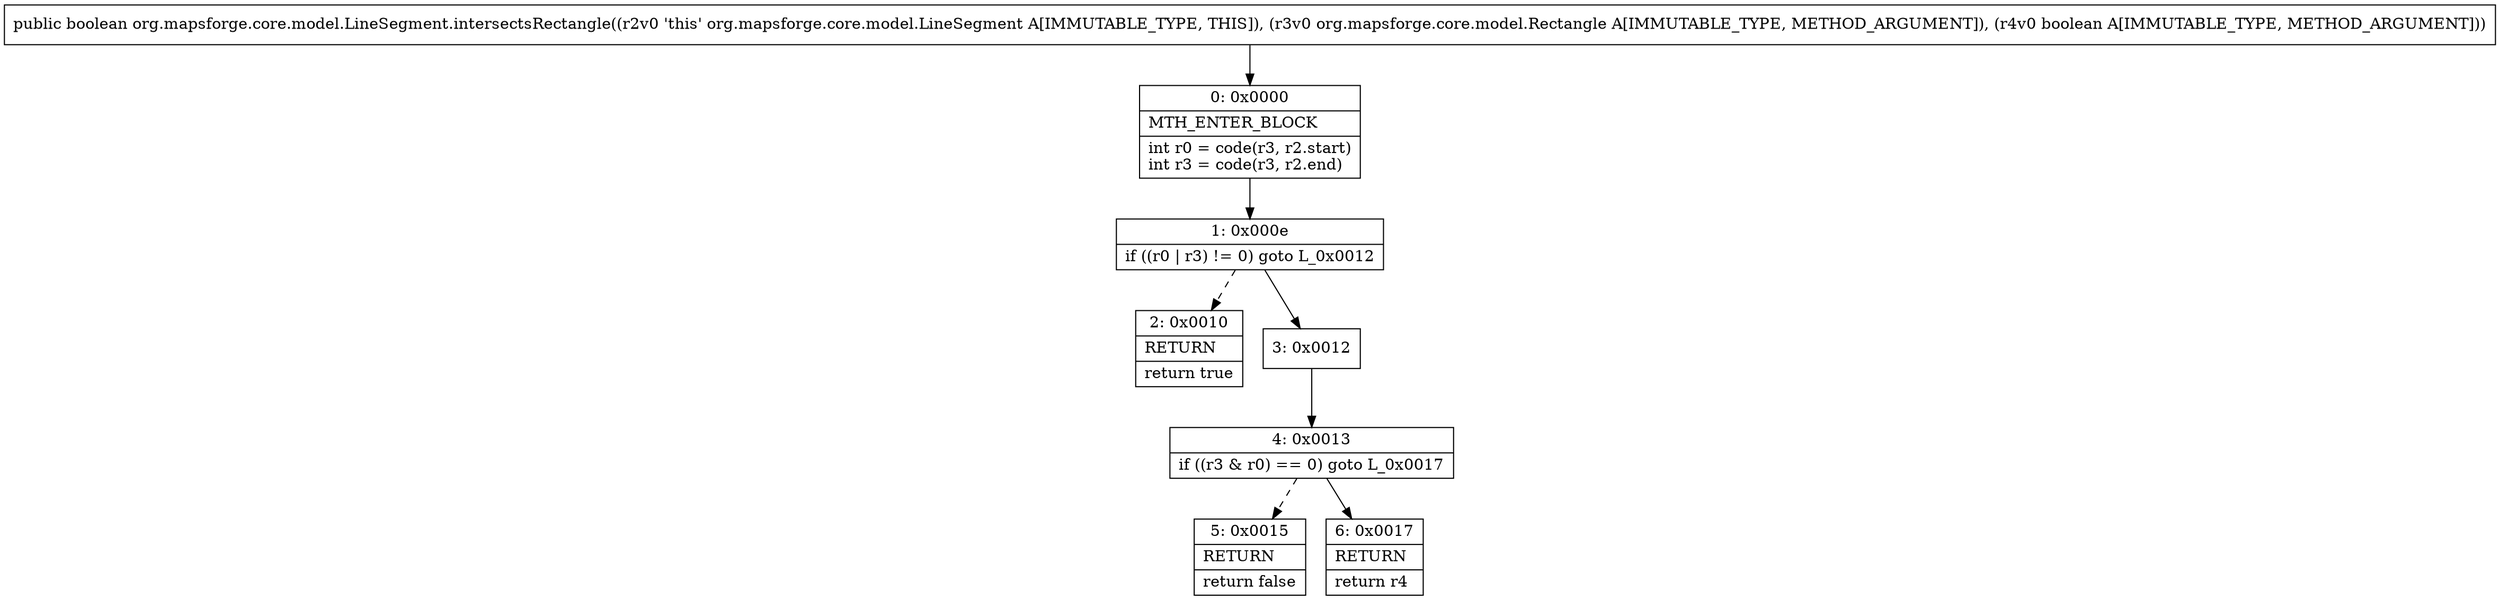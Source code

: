 digraph "CFG fororg.mapsforge.core.model.LineSegment.intersectsRectangle(Lorg\/mapsforge\/core\/model\/Rectangle;Z)Z" {
Node_0 [shape=record,label="{0\:\ 0x0000|MTH_ENTER_BLOCK\l|int r0 = code(r3, r2.start)\lint r3 = code(r3, r2.end)\l}"];
Node_1 [shape=record,label="{1\:\ 0x000e|if ((r0 \| r3) != 0) goto L_0x0012\l}"];
Node_2 [shape=record,label="{2\:\ 0x0010|RETURN\l|return true\l}"];
Node_3 [shape=record,label="{3\:\ 0x0012}"];
Node_4 [shape=record,label="{4\:\ 0x0013|if ((r3 & r0) == 0) goto L_0x0017\l}"];
Node_5 [shape=record,label="{5\:\ 0x0015|RETURN\l|return false\l}"];
Node_6 [shape=record,label="{6\:\ 0x0017|RETURN\l|return r4\l}"];
MethodNode[shape=record,label="{public boolean org.mapsforge.core.model.LineSegment.intersectsRectangle((r2v0 'this' org.mapsforge.core.model.LineSegment A[IMMUTABLE_TYPE, THIS]), (r3v0 org.mapsforge.core.model.Rectangle A[IMMUTABLE_TYPE, METHOD_ARGUMENT]), (r4v0 boolean A[IMMUTABLE_TYPE, METHOD_ARGUMENT])) }"];
MethodNode -> Node_0;
Node_0 -> Node_1;
Node_1 -> Node_2[style=dashed];
Node_1 -> Node_3;
Node_3 -> Node_4;
Node_4 -> Node_5[style=dashed];
Node_4 -> Node_6;
}

